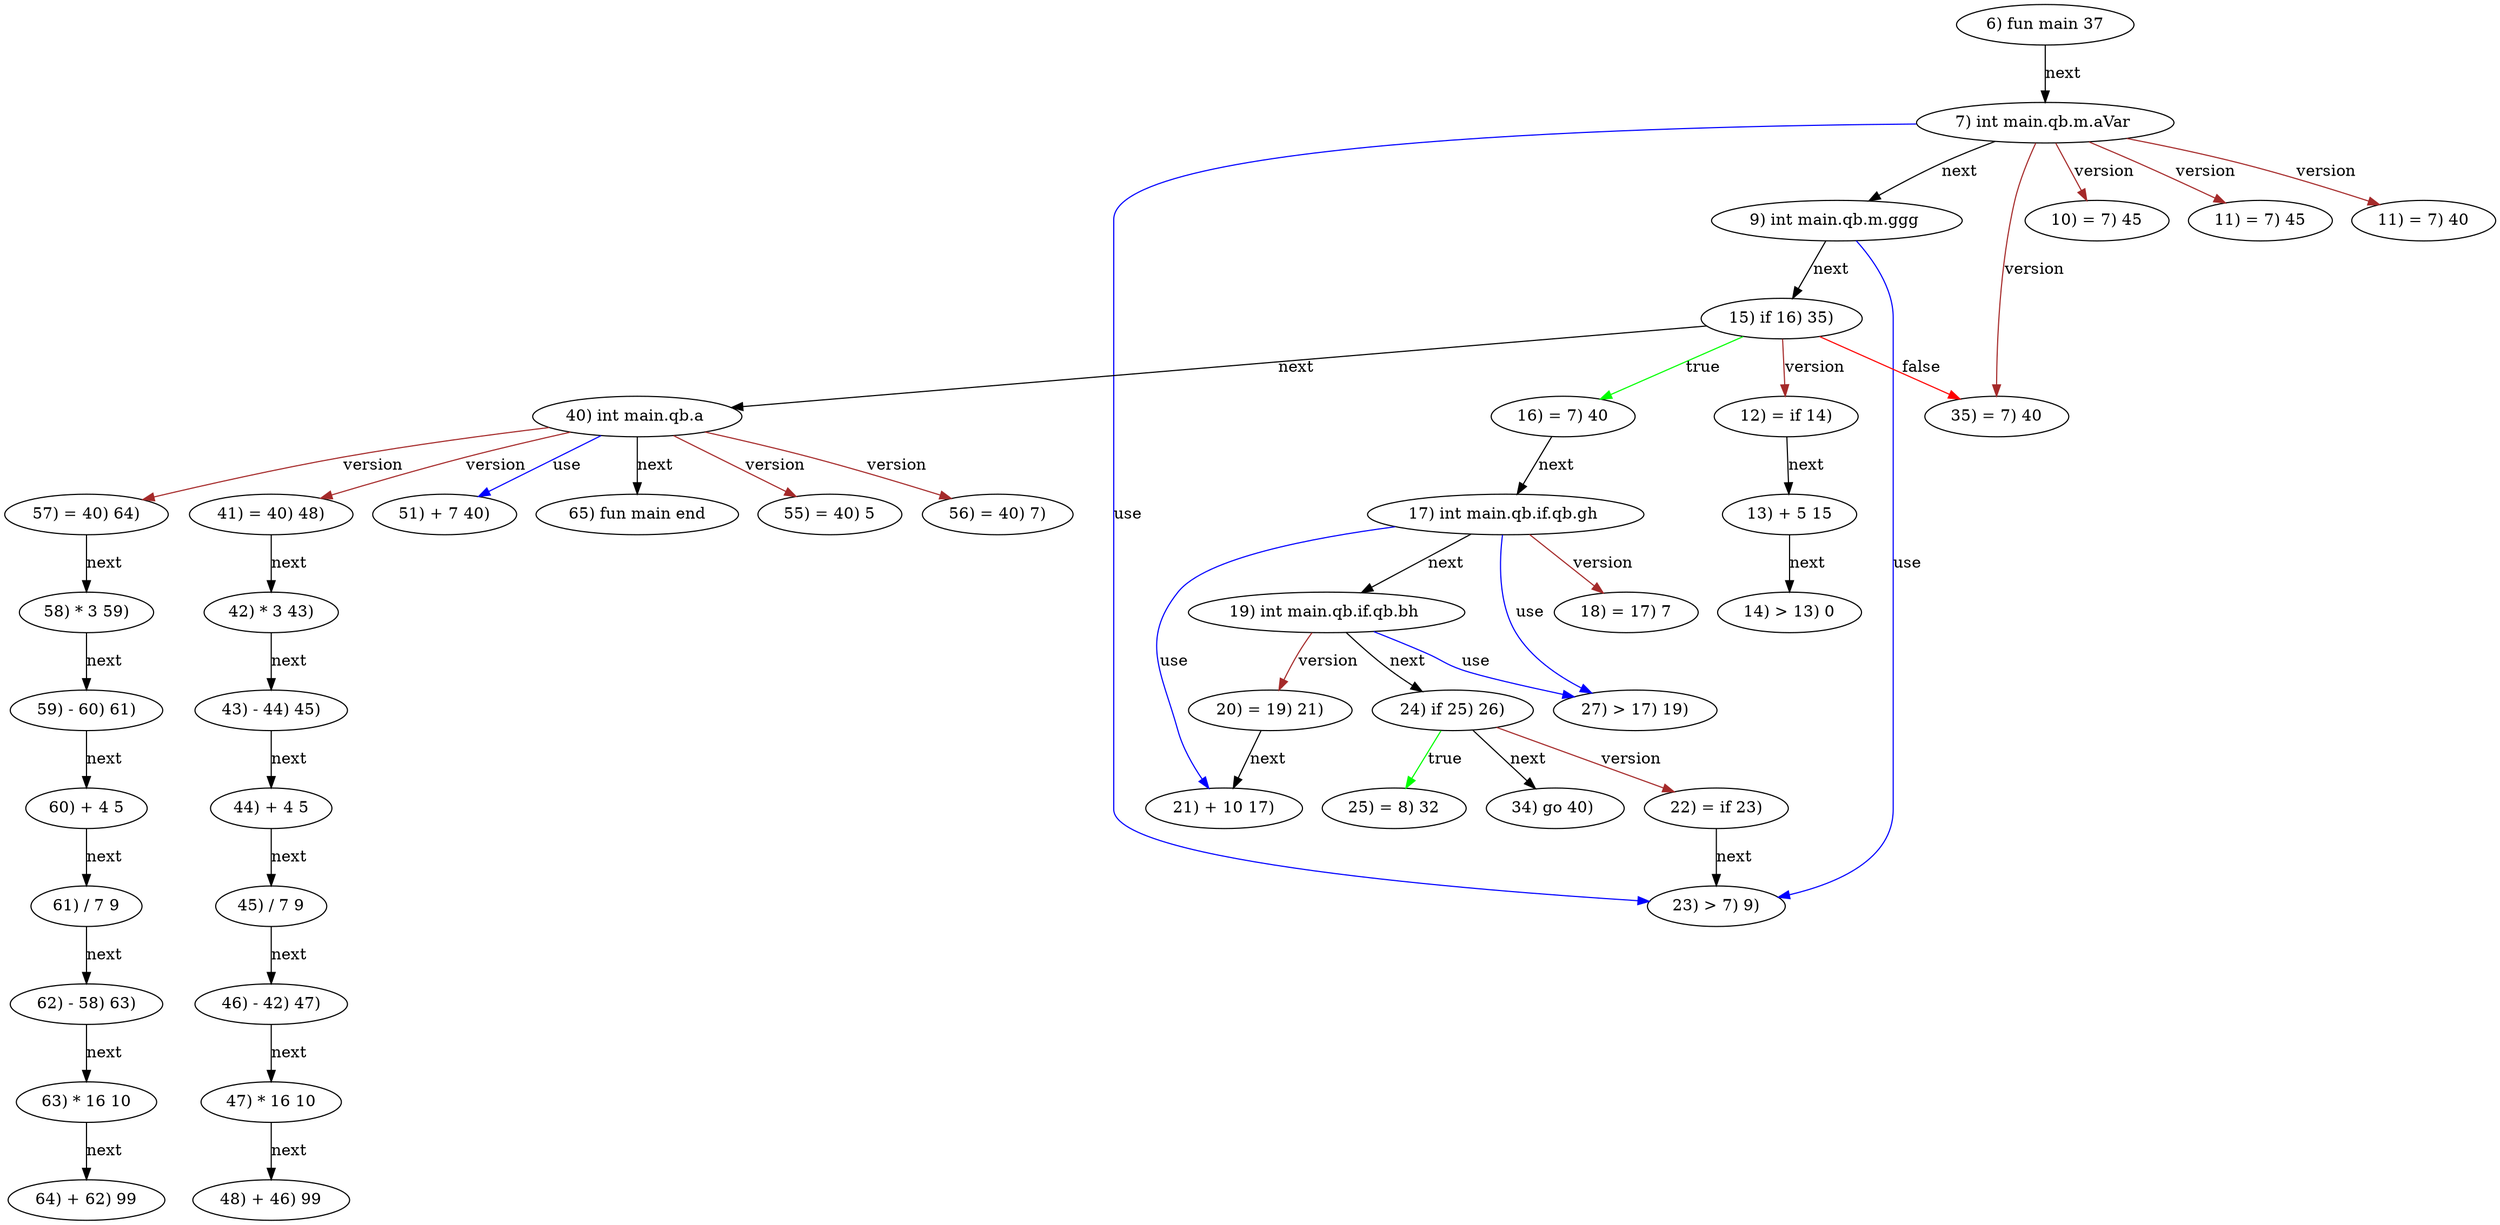 digraph G {"6) fun main 37"->"7) int main.qb.m.aVar " [label="next"];
"7) int main.qb.m.aVar "->"9) int main.qb.m.ggg " [label="next"];
"9) int main.qb.m.ggg "->"15) if 16) 35)" [label="next"];
"15) if 16) 35)"->"40) int main.qb.a " [label="next"];
"40) int main.qb.a "->"65) fun main end" [label="next"];
"40) int main.qb.a "->"41) = 40) 48)" [label="version", color="brown"];
"41) = 40) 48)"->"42) * 3 43)" [label="next"];
"42) * 3 43)"->"43) - 44) 45)" [label="next"];
"43) - 44) 45)"->"44) + 4 5" [label="next"];
"44) + 4 5"->"45) / 7 9" [label="next"];
"45) / 7 9"->"46) - 42) 47)" [label="next"];
"46) - 42) 47)"->"47) * 16 10" [label="next"];
"47) * 16 10"->"48) + 46) 99" [label="next"];
"40) int main.qb.a "->"55) = 40) 5" [label="version", color="brown"];
"40) int main.qb.a "->"56) = 40) 7)" [label="version", color="brown"];
"40) int main.qb.a "->"57) = 40) 64)" [label="version", color="brown"];
"57) = 40) 64)"->"58) * 3 59)" [label="next"];
"58) * 3 59)"->"59) - 60) 61)" [label="next"];
"59) - 60) 61)"->"60) + 4 5" [label="next"];
"60) + 4 5"->"61) / 7 9" [label="next"];
"61) / 7 9"->"62) - 58) 63)" [label="next"];
"62) - 58) 63)"->"63) * 16 10" [label="next"];
"63) * 16 10"->"64) + 62) 99" [label="next"];
"40) int main.qb.a "->"51) + 7 40)" [label="use", color="blue"];
"15) if 16) 35)"->"16) = 7) 40" [label="true", color="green"];
"16) = 7) 40"->"17) int main.qb.if.qb.gh " [label="next"];
"17) int main.qb.if.qb.gh "->"19) int main.qb.if.qb.bh " [label="next"];
"19) int main.qb.if.qb.bh "->"24) if 25) 26)" [label="next"];
"24) if 25) 26)"->"34) go 40) " [label="next"];
"24) if 25) 26)"->"25) = 8) 32" [label="true", color="green"];
"24) if 25) 26)"->"22) = if 23)" [label="version", color="brown"];
"22) = if 23)"->"23) > 7) 9)" [label="next"];
"19) int main.qb.if.qb.bh "->"20) = 19) 21)" [label="version", color="brown"];
"20) = 19) 21)"->"21) + 10 17)" [label="next"];
"19) int main.qb.if.qb.bh "->"27) > 17) 19)" [label="use", color="blue"];
"17) int main.qb.if.qb.gh "->"18) = 17) 7" [label="version", color="brown"];
"17) int main.qb.if.qb.gh "->"21) + 10 17)" [label="use", color="blue"];
"17) int main.qb.if.qb.gh "->"27) > 17) 19)" [label="use", color="blue"];
"15) if 16) 35)"->"35) = 7) 40" [label="false", color="red"];
"15) if 16) 35)"->"12) = if 14)" [label="version", color="brown"];
"12) = if 14)"->"13) + 5 15" [label="next"];
"13) + 5 15"->"14) > 13) 0" [label="next"];
"9) int main.qb.m.ggg "->"23) > 7) 9)" [label="use", color="blue"];
"7) int main.qb.m.aVar "->"10) = 7) 45" [label="version", color="brown"];
"7) int main.qb.m.aVar "->"11) = 7) 45" [label="version", color="brown"];
"7) int main.qb.m.aVar "->"11) = 7) 40" [label="version", color="brown"];
"7) int main.qb.m.aVar "->"35) = 7) 40" [label="version", color="brown"];
"7) int main.qb.m.aVar "->"23) > 7) 9)" [label="use", color="blue"];
}